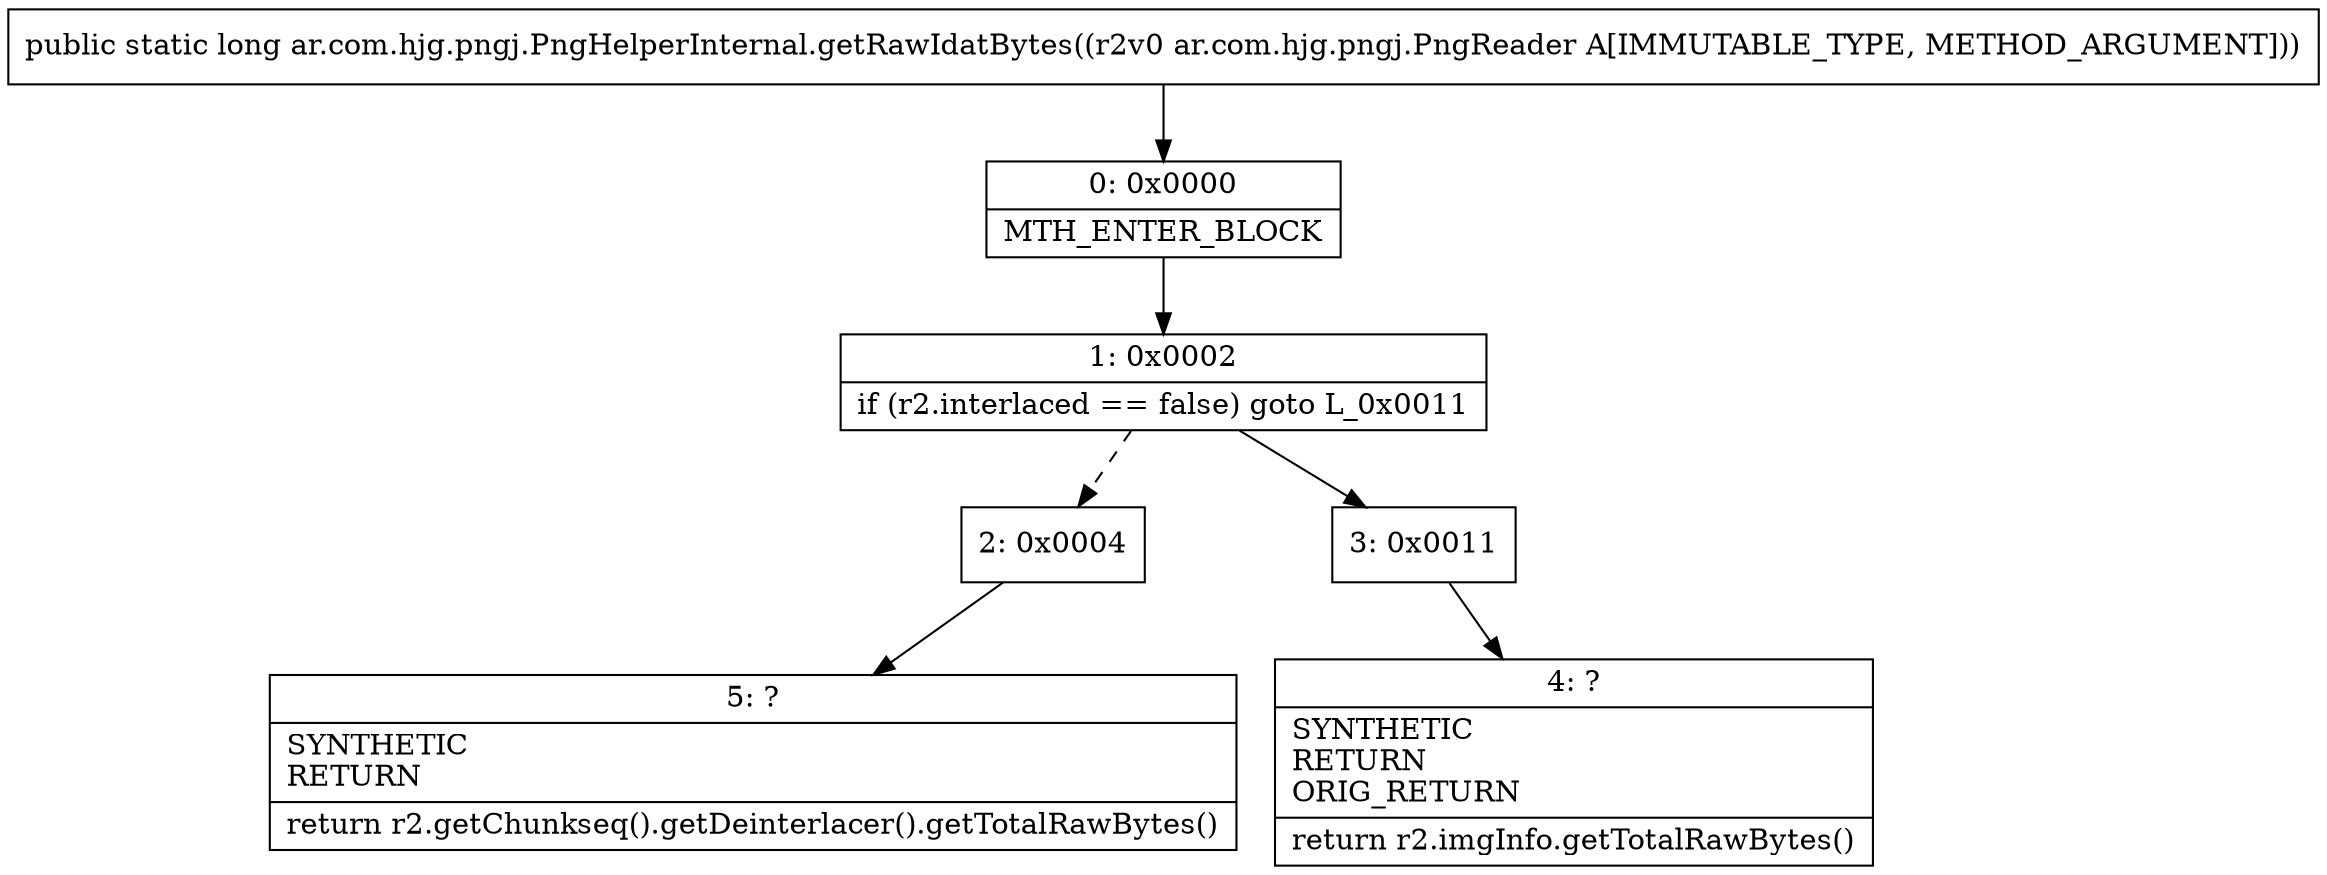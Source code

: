 digraph "CFG forar.com.hjg.pngj.PngHelperInternal.getRawIdatBytes(Lar\/com\/hjg\/pngj\/PngReader;)J" {
Node_0 [shape=record,label="{0\:\ 0x0000|MTH_ENTER_BLOCK\l}"];
Node_1 [shape=record,label="{1\:\ 0x0002|if (r2.interlaced == false) goto L_0x0011\l}"];
Node_2 [shape=record,label="{2\:\ 0x0004}"];
Node_3 [shape=record,label="{3\:\ 0x0011}"];
Node_4 [shape=record,label="{4\:\ ?|SYNTHETIC\lRETURN\lORIG_RETURN\l|return r2.imgInfo.getTotalRawBytes()\l}"];
Node_5 [shape=record,label="{5\:\ ?|SYNTHETIC\lRETURN\l|return r2.getChunkseq().getDeinterlacer().getTotalRawBytes()\l}"];
MethodNode[shape=record,label="{public static long ar.com.hjg.pngj.PngHelperInternal.getRawIdatBytes((r2v0 ar.com.hjg.pngj.PngReader A[IMMUTABLE_TYPE, METHOD_ARGUMENT])) }"];
MethodNode -> Node_0;
Node_0 -> Node_1;
Node_1 -> Node_2[style=dashed];
Node_1 -> Node_3;
Node_2 -> Node_5;
Node_3 -> Node_4;
}

